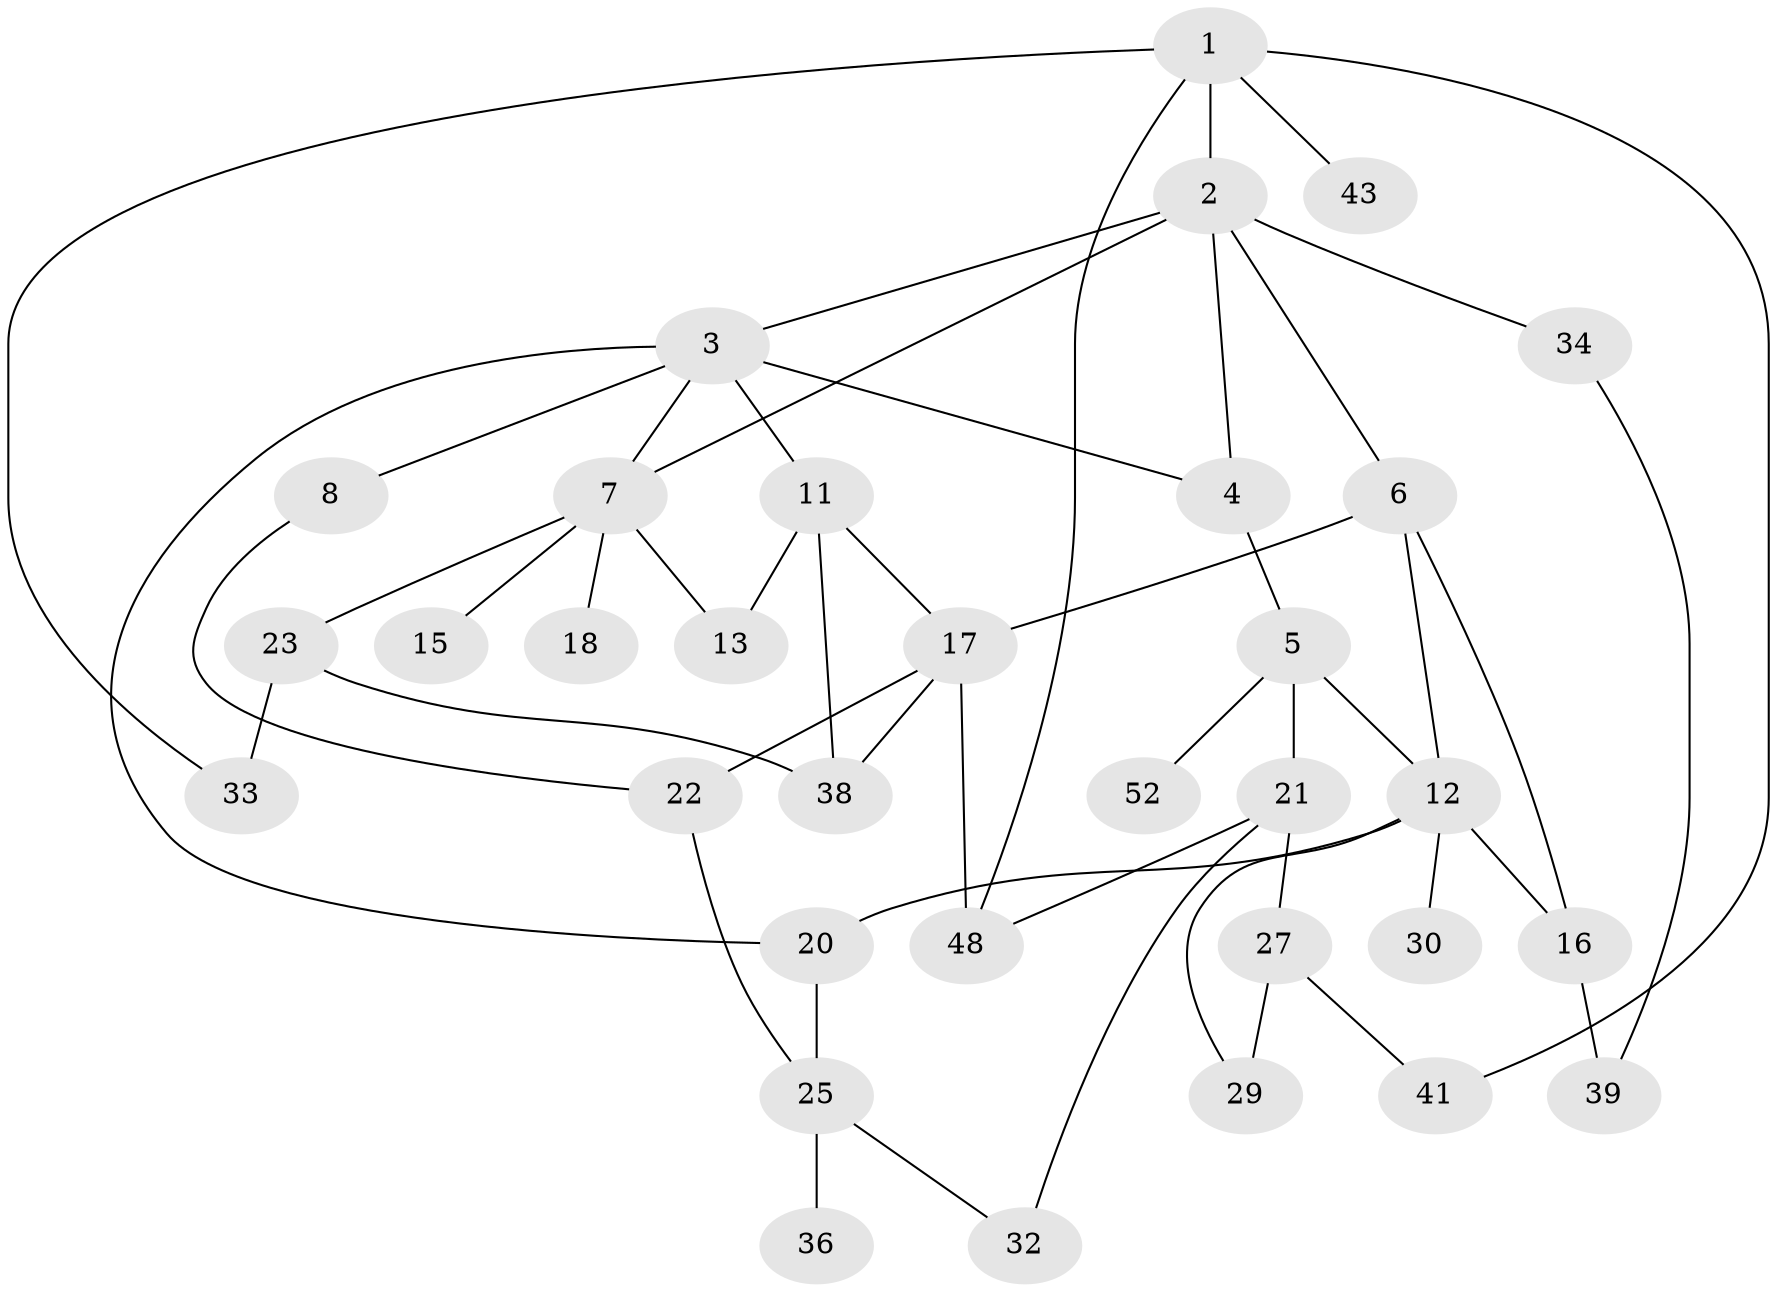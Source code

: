 // original degree distribution, {3: 0.16666666666666666, 7: 0.018518518518518517, 4: 0.18518518518518517, 5: 0.037037037037037035, 6: 0.037037037037037035, 2: 0.3333333333333333, 1: 0.2222222222222222}
// Generated by graph-tools (version 1.1) at 2025/41/03/06/25 10:41:30]
// undirected, 33 vertices, 50 edges
graph export_dot {
graph [start="1"]
  node [color=gray90,style=filled];
  1 [super="+14"];
  2 [super="+46"];
  3 [super="+9"];
  4 [super="+10"];
  5 [super="+47"];
  6 [super="+40"];
  7 [super="+19"];
  8 [super="+50"];
  11;
  12 [super="+42"];
  13 [super="+51"];
  15 [super="+44"];
  16 [super="+49"];
  17 [super="+24"];
  18;
  20;
  21 [super="+28"];
  22 [super="+26"];
  23 [super="+45"];
  25 [super="+31"];
  27 [super="+37"];
  29;
  30;
  32 [super="+54"];
  33 [super="+35"];
  34;
  36;
  38 [super="+53"];
  39;
  41;
  43;
  48;
  52;
  1 -- 2;
  1 -- 33;
  1 -- 48;
  1 -- 43;
  1 -- 41;
  2 -- 3;
  2 -- 6;
  2 -- 7;
  2 -- 34;
  2 -- 4;
  3 -- 4;
  3 -- 8;
  3 -- 11;
  3 -- 20;
  3 -- 7;
  4 -- 5;
  5 -- 21 [weight=2];
  5 -- 52;
  5 -- 12;
  6 -- 12;
  6 -- 16;
  6 -- 17;
  7 -- 15;
  7 -- 18;
  7 -- 23;
  7 -- 13;
  8 -- 22;
  11 -- 13;
  11 -- 38;
  11 -- 17;
  12 -- 30;
  12 -- 16;
  12 -- 29;
  12 -- 20;
  16 -- 39;
  17 -- 22;
  17 -- 48;
  17 -- 38;
  20 -- 25;
  21 -- 27;
  21 -- 32;
  21 -- 48;
  22 -- 25;
  23 -- 38;
  23 -- 33;
  25 -- 32;
  25 -- 36;
  27 -- 29;
  27 -- 41;
  34 -- 39;
}
